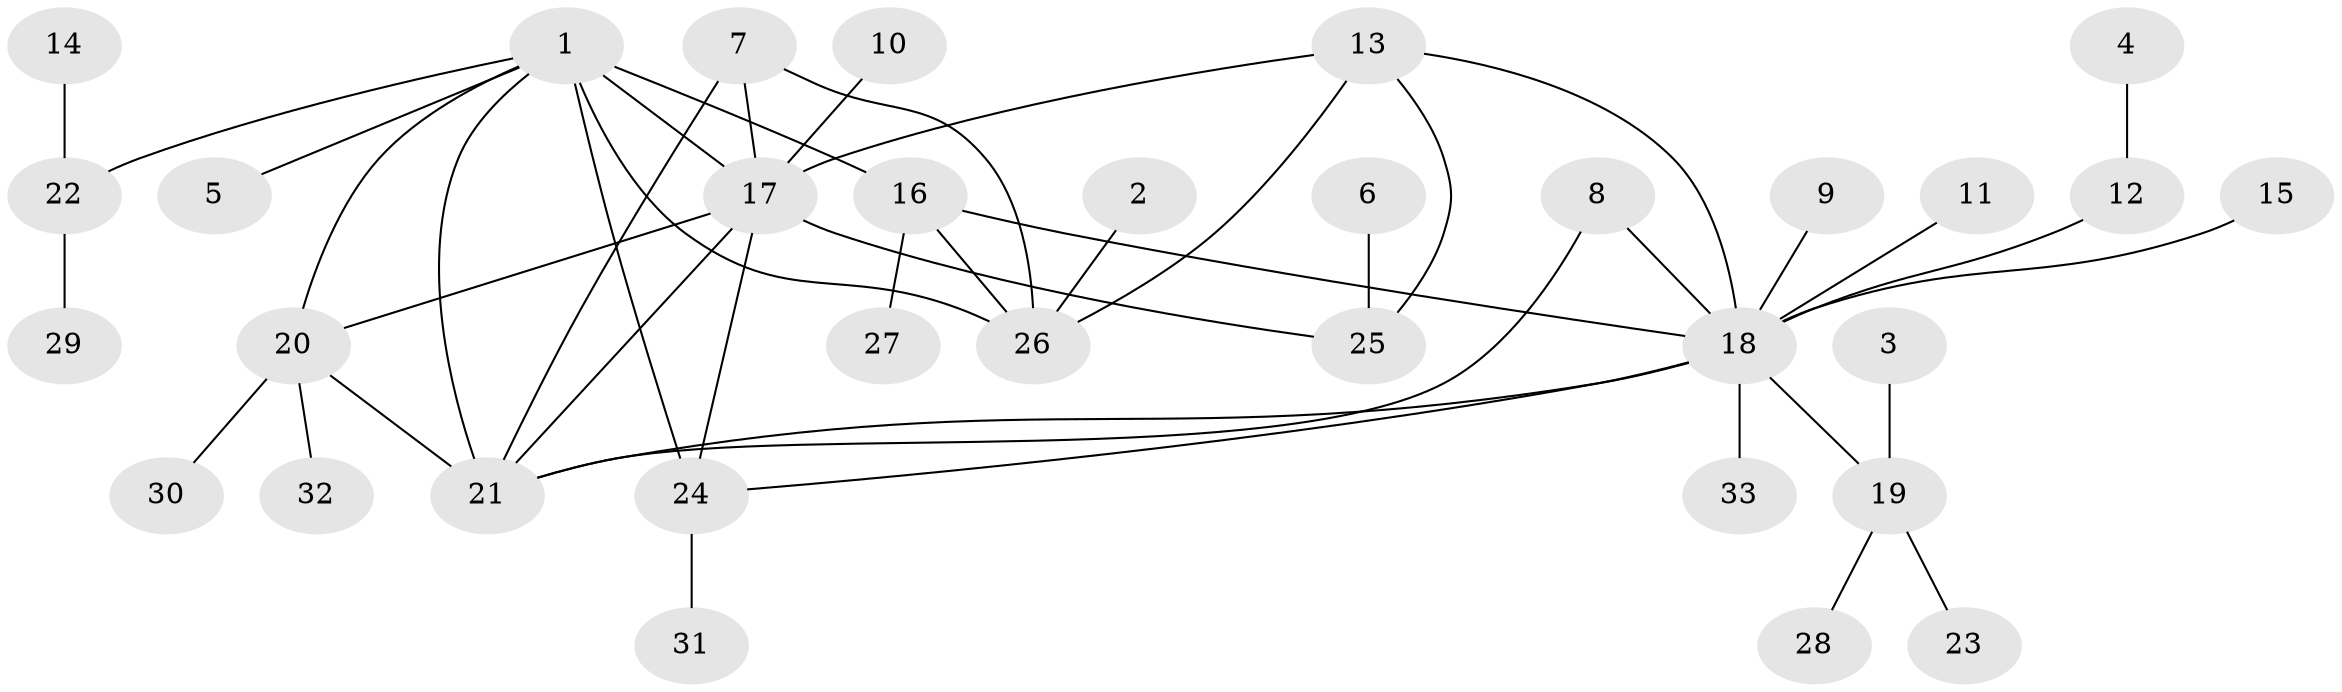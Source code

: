 // original degree distribution, {5: 0.1076923076923077, 10: 0.015384615384615385, 4: 0.03076923076923077, 7: 0.03076923076923077, 6: 0.03076923076923077, 8: 0.015384615384615385, 3: 0.06153846153846154, 9: 0.015384615384615385, 2: 0.1076923076923077, 1: 0.5846153846153846}
// Generated by graph-tools (version 1.1) at 2025/26/03/09/25 03:26:39]
// undirected, 33 vertices, 45 edges
graph export_dot {
graph [start="1"]
  node [color=gray90,style=filled];
  1;
  2;
  3;
  4;
  5;
  6;
  7;
  8;
  9;
  10;
  11;
  12;
  13;
  14;
  15;
  16;
  17;
  18;
  19;
  20;
  21;
  22;
  23;
  24;
  25;
  26;
  27;
  28;
  29;
  30;
  31;
  32;
  33;
  1 -- 5 [weight=1.0];
  1 -- 16 [weight=1.0];
  1 -- 17 [weight=1.0];
  1 -- 20 [weight=1.0];
  1 -- 21 [weight=1.0];
  1 -- 22 [weight=1.0];
  1 -- 24 [weight=2.0];
  1 -- 26 [weight=1.0];
  2 -- 26 [weight=1.0];
  3 -- 19 [weight=1.0];
  4 -- 12 [weight=1.0];
  6 -- 25 [weight=1.0];
  7 -- 17 [weight=1.0];
  7 -- 21 [weight=1.0];
  7 -- 26 [weight=1.0];
  8 -- 18 [weight=1.0];
  8 -- 21 [weight=1.0];
  9 -- 18 [weight=1.0];
  10 -- 17 [weight=1.0];
  11 -- 18 [weight=1.0];
  12 -- 18 [weight=2.0];
  13 -- 17 [weight=1.0];
  13 -- 18 [weight=1.0];
  13 -- 25 [weight=1.0];
  13 -- 26 [weight=1.0];
  14 -- 22 [weight=1.0];
  15 -- 18 [weight=1.0];
  16 -- 18 [weight=1.0];
  16 -- 26 [weight=1.0];
  16 -- 27 [weight=1.0];
  17 -- 20 [weight=1.0];
  17 -- 21 [weight=1.0];
  17 -- 24 [weight=1.0];
  17 -- 25 [weight=1.0];
  18 -- 19 [weight=1.0];
  18 -- 21 [weight=1.0];
  18 -- 24 [weight=1.0];
  18 -- 33 [weight=1.0];
  19 -- 23 [weight=1.0];
  19 -- 28 [weight=1.0];
  20 -- 21 [weight=2.0];
  20 -- 30 [weight=1.0];
  20 -- 32 [weight=1.0];
  22 -- 29 [weight=1.0];
  24 -- 31 [weight=1.0];
}
